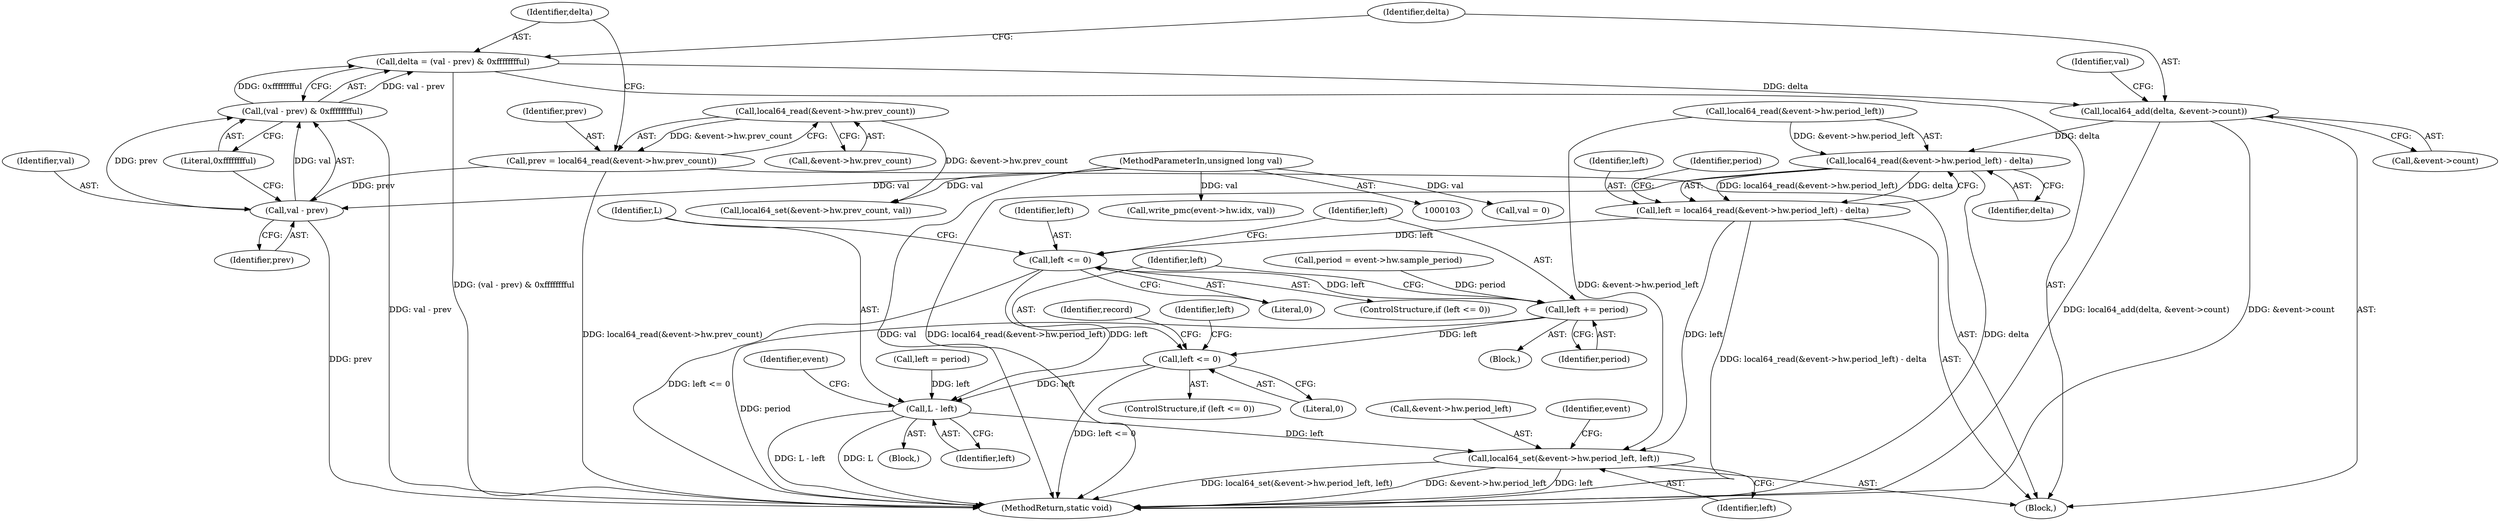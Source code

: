 digraph "0_linux_a8b0ca17b80e92faab46ee7179ba9e99ccb61233_18@integer" {
"1000150" [label="(Call,delta = (val - prev) & 0xfffffffful)"];
"1000152" [label="(Call,(val - prev) & 0xfffffffful)"];
"1000153" [label="(Call,val - prev)"];
"1000105" [label="(MethodParameterIn,unsigned long val)"];
"1000141" [label="(Call,prev = local64_read(&event->hw.prev_count))"];
"1000143" [label="(Call,local64_read(&event->hw.prev_count))"];
"1000157" [label="(Call,local64_add(delta, &event->count))"];
"1000168" [label="(Call,local64_read(&event->hw.period_left) - delta)"];
"1000166" [label="(Call,left = local64_read(&event->hw.period_left) - delta)"];
"1000181" [label="(Call,left <= 0)"];
"1000185" [label="(Call,left += period)"];
"1000189" [label="(Call,left <= 0)"];
"1000209" [label="(Call,L - left)"];
"1000227" [label="(Call,local64_set(&event->hw.period_left, left))"];
"1000212" [label="(Call,write_pmc(event->hw.idx, val))"];
"1000167" [label="(Identifier,left)"];
"1000178" [label="(Identifier,period)"];
"1000209" [label="(Call,L - left)"];
"1000163" [label="(Call,val = 0)"];
"1000155" [label="(Identifier,prev)"];
"1000236" [label="(Identifier,event)"];
"1000186" [label="(Identifier,left)"];
"1000108" [label="(Block,)"];
"1000234" [label="(Identifier,left)"];
"1000188" [label="(ControlStructure,if (left <= 0))"];
"1000196" [label="(Identifier,record)"];
"1000183" [label="(Literal,0)"];
"1000193" [label="(Identifier,left)"];
"1000211" [label="(Identifier,left)"];
"1000189" [label="(Call,left <= 0)"];
"1000187" [label="(Identifier,period)"];
"1000182" [label="(Identifier,left)"];
"1000159" [label="(Call,&event->count)"];
"1000185" [label="(Call,left += period)"];
"1000168" [label="(Call,local64_read(&event->hw.period_left) - delta)"];
"1000228" [label="(Call,&event->hw.period_left)"];
"1000191" [label="(Literal,0)"];
"1000142" [label="(Identifier,prev)"];
"1000166" [label="(Call,left = local64_read(&event->hw.period_left) - delta)"];
"1000110" [label="(Call,period = event->hw.sample_period)"];
"1000152" [label="(Call,(val - prev) & 0xfffffffful)"];
"1000151" [label="(Identifier,delta)"];
"1000164" [label="(Identifier,val)"];
"1000192" [label="(Call,left = period)"];
"1000215" [label="(Identifier,event)"];
"1000179" [label="(Block,)"];
"1000181" [label="(Call,left <= 0)"];
"1000154" [label="(Identifier,val)"];
"1000144" [label="(Call,&event->hw.prev_count)"];
"1000150" [label="(Call,delta = (val - prev) & 0xfffffffful)"];
"1000143" [label="(Call,local64_read(&event->hw.prev_count))"];
"1000264" [label="(MethodReturn,static void)"];
"1000184" [label="(Block,)"];
"1000105" [label="(MethodParameterIn,unsigned long val)"];
"1000190" [label="(Identifier,left)"];
"1000180" [label="(ControlStructure,if (left <= 0))"];
"1000227" [label="(Call,local64_set(&event->hw.period_left, left))"];
"1000156" [label="(Literal,0xfffffffful)"];
"1000219" [label="(Call,local64_set(&event->hw.prev_count, val))"];
"1000176" [label="(Identifier,delta)"];
"1000169" [label="(Call,local64_read(&event->hw.period_left))"];
"1000158" [label="(Identifier,delta)"];
"1000210" [label="(Identifier,L)"];
"1000141" [label="(Call,prev = local64_read(&event->hw.prev_count))"];
"1000157" [label="(Call,local64_add(delta, &event->count))"];
"1000153" [label="(Call,val - prev)"];
"1000150" -> "1000108"  [label="AST: "];
"1000150" -> "1000152"  [label="CFG: "];
"1000151" -> "1000150"  [label="AST: "];
"1000152" -> "1000150"  [label="AST: "];
"1000158" -> "1000150"  [label="CFG: "];
"1000150" -> "1000264"  [label="DDG: (val - prev) & 0xfffffffful"];
"1000152" -> "1000150"  [label="DDG: val - prev"];
"1000152" -> "1000150"  [label="DDG: 0xfffffffful"];
"1000150" -> "1000157"  [label="DDG: delta"];
"1000152" -> "1000156"  [label="CFG: "];
"1000153" -> "1000152"  [label="AST: "];
"1000156" -> "1000152"  [label="AST: "];
"1000152" -> "1000264"  [label="DDG: val - prev"];
"1000153" -> "1000152"  [label="DDG: val"];
"1000153" -> "1000152"  [label="DDG: prev"];
"1000153" -> "1000155"  [label="CFG: "];
"1000154" -> "1000153"  [label="AST: "];
"1000155" -> "1000153"  [label="AST: "];
"1000156" -> "1000153"  [label="CFG: "];
"1000153" -> "1000264"  [label="DDG: prev"];
"1000105" -> "1000153"  [label="DDG: val"];
"1000141" -> "1000153"  [label="DDG: prev"];
"1000105" -> "1000103"  [label="AST: "];
"1000105" -> "1000264"  [label="DDG: val"];
"1000105" -> "1000163"  [label="DDG: val"];
"1000105" -> "1000212"  [label="DDG: val"];
"1000105" -> "1000219"  [label="DDG: val"];
"1000141" -> "1000108"  [label="AST: "];
"1000141" -> "1000143"  [label="CFG: "];
"1000142" -> "1000141"  [label="AST: "];
"1000143" -> "1000141"  [label="AST: "];
"1000151" -> "1000141"  [label="CFG: "];
"1000141" -> "1000264"  [label="DDG: local64_read(&event->hw.prev_count)"];
"1000143" -> "1000141"  [label="DDG: &event->hw.prev_count"];
"1000143" -> "1000144"  [label="CFG: "];
"1000144" -> "1000143"  [label="AST: "];
"1000143" -> "1000219"  [label="DDG: &event->hw.prev_count"];
"1000157" -> "1000108"  [label="AST: "];
"1000157" -> "1000159"  [label="CFG: "];
"1000158" -> "1000157"  [label="AST: "];
"1000159" -> "1000157"  [label="AST: "];
"1000164" -> "1000157"  [label="CFG: "];
"1000157" -> "1000264"  [label="DDG: &event->count"];
"1000157" -> "1000264"  [label="DDG: local64_add(delta, &event->count)"];
"1000157" -> "1000168"  [label="DDG: delta"];
"1000168" -> "1000166"  [label="AST: "];
"1000168" -> "1000176"  [label="CFG: "];
"1000169" -> "1000168"  [label="AST: "];
"1000176" -> "1000168"  [label="AST: "];
"1000166" -> "1000168"  [label="CFG: "];
"1000168" -> "1000264"  [label="DDG: local64_read(&event->hw.period_left)"];
"1000168" -> "1000264"  [label="DDG: delta"];
"1000168" -> "1000166"  [label="DDG: local64_read(&event->hw.period_left)"];
"1000168" -> "1000166"  [label="DDG: delta"];
"1000169" -> "1000168"  [label="DDG: &event->hw.period_left"];
"1000166" -> "1000108"  [label="AST: "];
"1000167" -> "1000166"  [label="AST: "];
"1000178" -> "1000166"  [label="CFG: "];
"1000166" -> "1000264"  [label="DDG: local64_read(&event->hw.period_left) - delta"];
"1000166" -> "1000181"  [label="DDG: left"];
"1000166" -> "1000227"  [label="DDG: left"];
"1000181" -> "1000180"  [label="AST: "];
"1000181" -> "1000183"  [label="CFG: "];
"1000182" -> "1000181"  [label="AST: "];
"1000183" -> "1000181"  [label="AST: "];
"1000186" -> "1000181"  [label="CFG: "];
"1000210" -> "1000181"  [label="CFG: "];
"1000181" -> "1000264"  [label="DDG: left <= 0"];
"1000181" -> "1000185"  [label="DDG: left"];
"1000181" -> "1000209"  [label="DDG: left"];
"1000185" -> "1000184"  [label="AST: "];
"1000185" -> "1000187"  [label="CFG: "];
"1000186" -> "1000185"  [label="AST: "];
"1000187" -> "1000185"  [label="AST: "];
"1000190" -> "1000185"  [label="CFG: "];
"1000185" -> "1000264"  [label="DDG: period"];
"1000110" -> "1000185"  [label="DDG: period"];
"1000185" -> "1000189"  [label="DDG: left"];
"1000189" -> "1000188"  [label="AST: "];
"1000189" -> "1000191"  [label="CFG: "];
"1000190" -> "1000189"  [label="AST: "];
"1000191" -> "1000189"  [label="AST: "];
"1000193" -> "1000189"  [label="CFG: "];
"1000196" -> "1000189"  [label="CFG: "];
"1000189" -> "1000264"  [label="DDG: left <= 0"];
"1000189" -> "1000209"  [label="DDG: left"];
"1000209" -> "1000179"  [label="AST: "];
"1000209" -> "1000211"  [label="CFG: "];
"1000210" -> "1000209"  [label="AST: "];
"1000211" -> "1000209"  [label="AST: "];
"1000215" -> "1000209"  [label="CFG: "];
"1000209" -> "1000264"  [label="DDG: L - left"];
"1000209" -> "1000264"  [label="DDG: L"];
"1000192" -> "1000209"  [label="DDG: left"];
"1000209" -> "1000227"  [label="DDG: left"];
"1000227" -> "1000108"  [label="AST: "];
"1000227" -> "1000234"  [label="CFG: "];
"1000228" -> "1000227"  [label="AST: "];
"1000234" -> "1000227"  [label="AST: "];
"1000236" -> "1000227"  [label="CFG: "];
"1000227" -> "1000264"  [label="DDG: local64_set(&event->hw.period_left, left)"];
"1000227" -> "1000264"  [label="DDG: &event->hw.period_left"];
"1000227" -> "1000264"  [label="DDG: left"];
"1000169" -> "1000227"  [label="DDG: &event->hw.period_left"];
}
